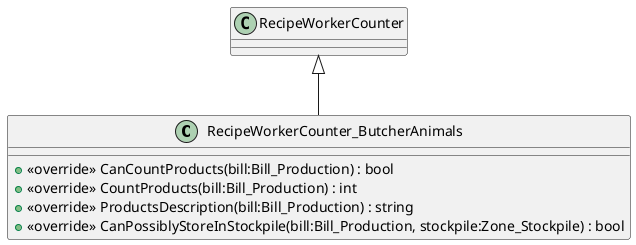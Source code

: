@startuml
class RecipeWorkerCounter_ButcherAnimals {
    + <<override>> CanCountProducts(bill:Bill_Production) : bool
    + <<override>> CountProducts(bill:Bill_Production) : int
    + <<override>> ProductsDescription(bill:Bill_Production) : string
    + <<override>> CanPossiblyStoreInStockpile(bill:Bill_Production, stockpile:Zone_Stockpile) : bool
}
RecipeWorkerCounter <|-- RecipeWorkerCounter_ButcherAnimals
@enduml
